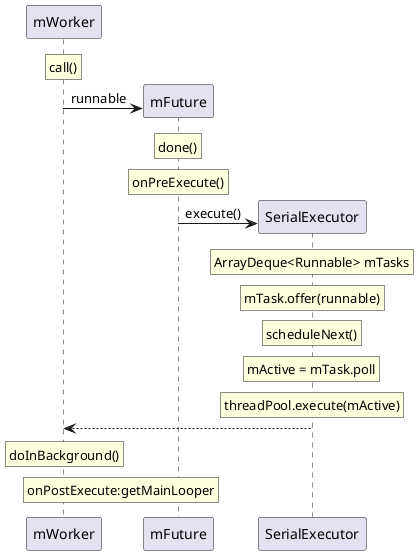 @startuml
create mWorker
rnote over mWorker : call()
create mFuture
mWorker -> mFuture :runnable
rnote over mFuture : done()
rnote over mFuture : onPreExecute()
create SerialExecutor
mFuture -> SerialExecutor : execute()
rnote over SerialExecutor : ArrayDeque<Runnable> mTasks
rnote over SerialExecutor : mTask.offer(runnable)
rnote over SerialExecutor : scheduleNext()
rnote over SerialExecutor : mActive = mTask.poll
rnote over SerialExecutor : threadPool.execute(mActive)
SerialExecutor --> mWorker:
rnote over mWorker : doInBackground()
rnote over mWorker,mFuture : onPostExecute:getMainLooper

@enduml